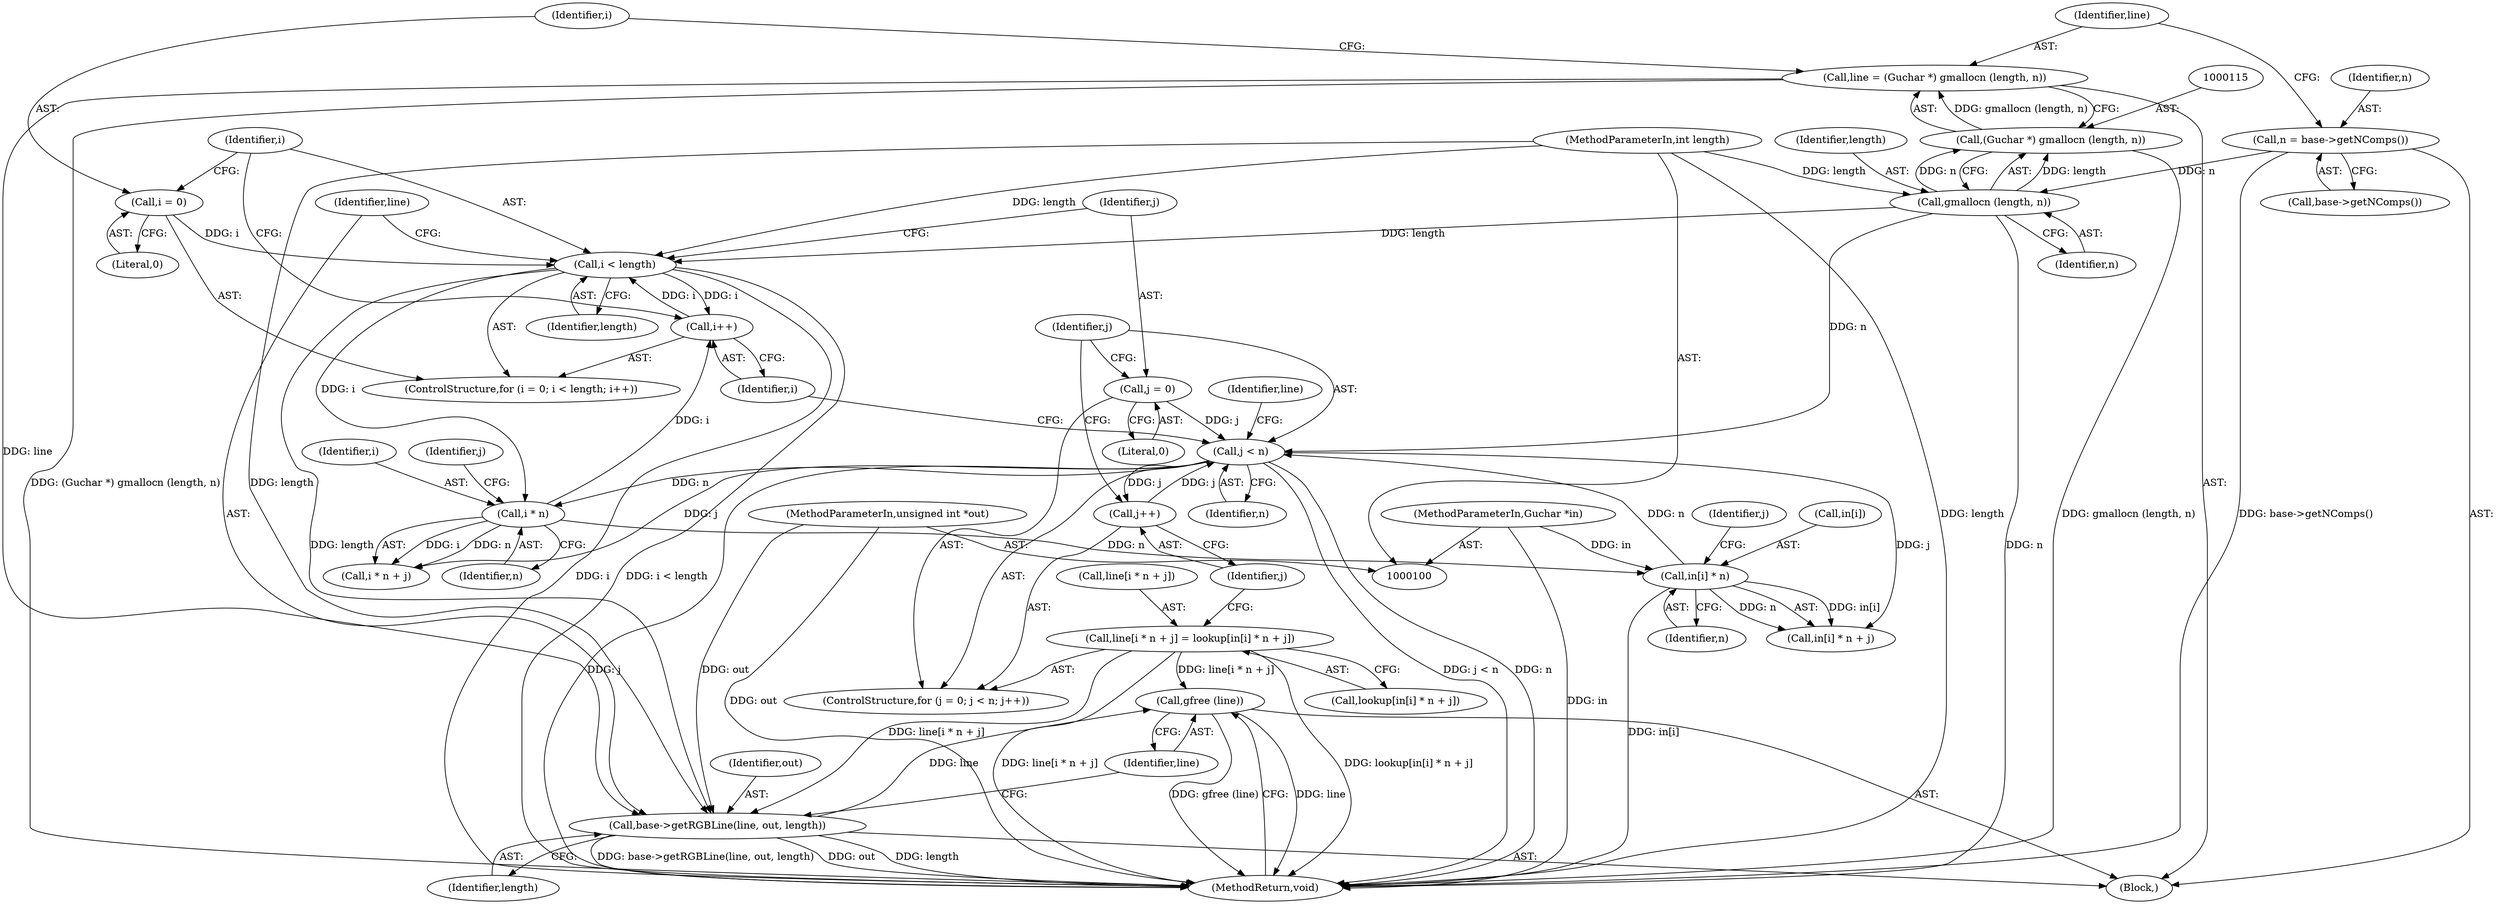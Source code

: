 digraph "0_poppler_7b2d314a61fd0e12f47c62996cb49ec0d1ba747a_6@API" {
"1000158" [label="(Call,gfree (line))"];
"1000154" [label="(Call,base->getRGBLine(line, out, length))"];
"1000112" [label="(Call,line = (Guchar *) gmallocn (length, n))"];
"1000114" [label="(Call,(Guchar *) gmallocn (length, n))"];
"1000116" [label="(Call,gmallocn (length, n))"];
"1000103" [label="(MethodParameterIn,int length)"];
"1000109" [label="(Call,n = base->getNComps())"];
"1000137" [label="(Call,line[i * n + j] = lookup[in[i] * n + j])"];
"1000102" [label="(MethodParameterIn,unsigned int *out)"];
"1000123" [label="(Call,i < length)"];
"1000120" [label="(Call,i = 0)"];
"1000126" [label="(Call,i++)"];
"1000141" [label="(Call,i * n)"];
"1000132" [label="(Call,j < n)"];
"1000129" [label="(Call,j = 0)"];
"1000135" [label="(Call,j++)"];
"1000148" [label="(Call,in[i] * n)"];
"1000101" [label="(MethodParameterIn,Guchar *in)"];
"1000154" [label="(Call,base->getRGBLine(line, out, length))"];
"1000128" [label="(ControlStructure,for (j = 0; j < n; j++))"];
"1000135" [label="(Call,j++)"];
"1000142" [label="(Identifier,i)"];
"1000148" [label="(Call,in[i] * n)"];
"1000101" [label="(MethodParameterIn,Guchar *in)"];
"1000138" [label="(Call,line[i * n + j])"];
"1000112" [label="(Call,line = (Guchar *) gmallocn (length, n))"];
"1000110" [label="(Identifier,n)"];
"1000117" [label="(Identifier,length)"];
"1000119" [label="(ControlStructure,for (i = 0; i < length; i++))"];
"1000149" [label="(Call,in[i])"];
"1000109" [label="(Call,n = base->getNComps())"];
"1000155" [label="(Identifier,line)"];
"1000122" [label="(Literal,0)"];
"1000113" [label="(Identifier,line)"];
"1000120" [label="(Call,i = 0)"];
"1000139" [label="(Identifier,line)"];
"1000152" [label="(Identifier,n)"];
"1000159" [label="(Identifier,line)"];
"1000140" [label="(Call,i * n + j)"];
"1000145" [label="(Call,lookup[in[i] * n + j])"];
"1000125" [label="(Identifier,length)"];
"1000104" [label="(Block,)"];
"1000131" [label="(Literal,0)"];
"1000144" [label="(Identifier,j)"];
"1000153" [label="(Identifier,j)"];
"1000143" [label="(Identifier,n)"];
"1000160" [label="(MethodReturn,void)"];
"1000116" [label="(Call,gmallocn (length, n))"];
"1000137" [label="(Call,line[i * n + j] = lookup[in[i] * n + j])"];
"1000132" [label="(Call,j < n)"];
"1000118" [label="(Identifier,n)"];
"1000127" [label="(Identifier,i)"];
"1000141" [label="(Call,i * n)"];
"1000156" [label="(Identifier,out)"];
"1000114" [label="(Call,(Guchar *) gmallocn (length, n))"];
"1000121" [label="(Identifier,i)"];
"1000158" [label="(Call,gfree (line))"];
"1000123" [label="(Call,i < length)"];
"1000133" [label="(Identifier,j)"];
"1000103" [label="(MethodParameterIn,int length)"];
"1000136" [label="(Identifier,j)"];
"1000124" [label="(Identifier,i)"];
"1000130" [label="(Identifier,j)"];
"1000126" [label="(Call,i++)"];
"1000157" [label="(Identifier,length)"];
"1000102" [label="(MethodParameterIn,unsigned int *out)"];
"1000134" [label="(Identifier,n)"];
"1000129" [label="(Call,j = 0)"];
"1000147" [label="(Call,in[i] * n + j)"];
"1000111" [label="(Call,base->getNComps())"];
"1000158" -> "1000104"  [label="AST: "];
"1000158" -> "1000159"  [label="CFG: "];
"1000159" -> "1000158"  [label="AST: "];
"1000160" -> "1000158"  [label="CFG: "];
"1000158" -> "1000160"  [label="DDG: line"];
"1000158" -> "1000160"  [label="DDG: gfree (line)"];
"1000154" -> "1000158"  [label="DDG: line"];
"1000137" -> "1000158"  [label="DDG: line[i * n + j]"];
"1000154" -> "1000104"  [label="AST: "];
"1000154" -> "1000157"  [label="CFG: "];
"1000155" -> "1000154"  [label="AST: "];
"1000156" -> "1000154"  [label="AST: "];
"1000157" -> "1000154"  [label="AST: "];
"1000159" -> "1000154"  [label="CFG: "];
"1000154" -> "1000160"  [label="DDG: length"];
"1000154" -> "1000160"  [label="DDG: base->getRGBLine(line, out, length)"];
"1000154" -> "1000160"  [label="DDG: out"];
"1000112" -> "1000154"  [label="DDG: line"];
"1000137" -> "1000154"  [label="DDG: line[i * n + j]"];
"1000102" -> "1000154"  [label="DDG: out"];
"1000123" -> "1000154"  [label="DDG: length"];
"1000103" -> "1000154"  [label="DDG: length"];
"1000112" -> "1000104"  [label="AST: "];
"1000112" -> "1000114"  [label="CFG: "];
"1000113" -> "1000112"  [label="AST: "];
"1000114" -> "1000112"  [label="AST: "];
"1000121" -> "1000112"  [label="CFG: "];
"1000112" -> "1000160"  [label="DDG: (Guchar *) gmallocn (length, n)"];
"1000114" -> "1000112"  [label="DDG: gmallocn (length, n)"];
"1000114" -> "1000116"  [label="CFG: "];
"1000115" -> "1000114"  [label="AST: "];
"1000116" -> "1000114"  [label="AST: "];
"1000114" -> "1000160"  [label="DDG: gmallocn (length, n)"];
"1000116" -> "1000114"  [label="DDG: length"];
"1000116" -> "1000114"  [label="DDG: n"];
"1000116" -> "1000118"  [label="CFG: "];
"1000117" -> "1000116"  [label="AST: "];
"1000118" -> "1000116"  [label="AST: "];
"1000116" -> "1000160"  [label="DDG: n"];
"1000103" -> "1000116"  [label="DDG: length"];
"1000109" -> "1000116"  [label="DDG: n"];
"1000116" -> "1000123"  [label="DDG: length"];
"1000116" -> "1000132"  [label="DDG: n"];
"1000103" -> "1000100"  [label="AST: "];
"1000103" -> "1000160"  [label="DDG: length"];
"1000103" -> "1000123"  [label="DDG: length"];
"1000109" -> "1000104"  [label="AST: "];
"1000109" -> "1000111"  [label="CFG: "];
"1000110" -> "1000109"  [label="AST: "];
"1000111" -> "1000109"  [label="AST: "];
"1000113" -> "1000109"  [label="CFG: "];
"1000109" -> "1000160"  [label="DDG: base->getNComps()"];
"1000137" -> "1000128"  [label="AST: "];
"1000137" -> "1000145"  [label="CFG: "];
"1000138" -> "1000137"  [label="AST: "];
"1000145" -> "1000137"  [label="AST: "];
"1000136" -> "1000137"  [label="CFG: "];
"1000137" -> "1000160"  [label="DDG: lookup[in[i] * n + j]"];
"1000137" -> "1000160"  [label="DDG: line[i * n + j]"];
"1000102" -> "1000100"  [label="AST: "];
"1000102" -> "1000160"  [label="DDG: out"];
"1000123" -> "1000119"  [label="AST: "];
"1000123" -> "1000125"  [label="CFG: "];
"1000124" -> "1000123"  [label="AST: "];
"1000125" -> "1000123"  [label="AST: "];
"1000130" -> "1000123"  [label="CFG: "];
"1000155" -> "1000123"  [label="CFG: "];
"1000123" -> "1000160"  [label="DDG: i"];
"1000123" -> "1000160"  [label="DDG: i < length"];
"1000120" -> "1000123"  [label="DDG: i"];
"1000126" -> "1000123"  [label="DDG: i"];
"1000123" -> "1000126"  [label="DDG: i"];
"1000123" -> "1000141"  [label="DDG: i"];
"1000120" -> "1000119"  [label="AST: "];
"1000120" -> "1000122"  [label="CFG: "];
"1000121" -> "1000120"  [label="AST: "];
"1000122" -> "1000120"  [label="AST: "];
"1000124" -> "1000120"  [label="CFG: "];
"1000126" -> "1000119"  [label="AST: "];
"1000126" -> "1000127"  [label="CFG: "];
"1000127" -> "1000126"  [label="AST: "];
"1000124" -> "1000126"  [label="CFG: "];
"1000141" -> "1000126"  [label="DDG: i"];
"1000141" -> "1000140"  [label="AST: "];
"1000141" -> "1000143"  [label="CFG: "];
"1000142" -> "1000141"  [label="AST: "];
"1000143" -> "1000141"  [label="AST: "];
"1000144" -> "1000141"  [label="CFG: "];
"1000141" -> "1000140"  [label="DDG: i"];
"1000141" -> "1000140"  [label="DDG: n"];
"1000132" -> "1000141"  [label="DDG: n"];
"1000141" -> "1000148"  [label="DDG: n"];
"1000132" -> "1000128"  [label="AST: "];
"1000132" -> "1000134"  [label="CFG: "];
"1000133" -> "1000132"  [label="AST: "];
"1000134" -> "1000132"  [label="AST: "];
"1000139" -> "1000132"  [label="CFG: "];
"1000127" -> "1000132"  [label="CFG: "];
"1000132" -> "1000160"  [label="DDG: j < n"];
"1000132" -> "1000160"  [label="DDG: n"];
"1000132" -> "1000160"  [label="DDG: j"];
"1000129" -> "1000132"  [label="DDG: j"];
"1000135" -> "1000132"  [label="DDG: j"];
"1000148" -> "1000132"  [label="DDG: n"];
"1000132" -> "1000135"  [label="DDG: j"];
"1000132" -> "1000140"  [label="DDG: j"];
"1000132" -> "1000147"  [label="DDG: j"];
"1000129" -> "1000128"  [label="AST: "];
"1000129" -> "1000131"  [label="CFG: "];
"1000130" -> "1000129"  [label="AST: "];
"1000131" -> "1000129"  [label="AST: "];
"1000133" -> "1000129"  [label="CFG: "];
"1000135" -> "1000128"  [label="AST: "];
"1000135" -> "1000136"  [label="CFG: "];
"1000136" -> "1000135"  [label="AST: "];
"1000133" -> "1000135"  [label="CFG: "];
"1000148" -> "1000147"  [label="AST: "];
"1000148" -> "1000152"  [label="CFG: "];
"1000149" -> "1000148"  [label="AST: "];
"1000152" -> "1000148"  [label="AST: "];
"1000153" -> "1000148"  [label="CFG: "];
"1000148" -> "1000160"  [label="DDG: in[i]"];
"1000148" -> "1000147"  [label="DDG: in[i]"];
"1000148" -> "1000147"  [label="DDG: n"];
"1000101" -> "1000148"  [label="DDG: in"];
"1000101" -> "1000100"  [label="AST: "];
"1000101" -> "1000160"  [label="DDG: in"];
}

